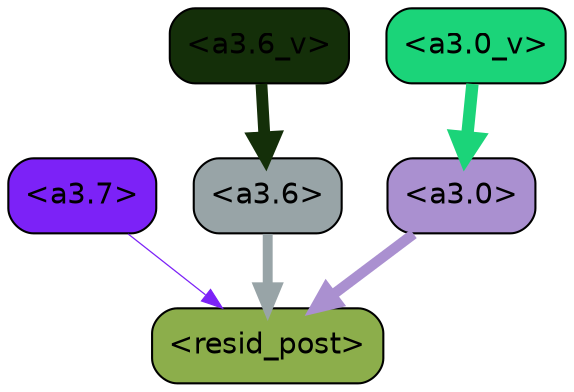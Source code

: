 strict digraph "" {
	graph [bgcolor=transparent,
		layout=dot,
		overlap=false,
		splines=true
	];
	"<a3.7>"	[color=black,
		fillcolor="#7c22f7",
		fontname=Helvetica,
		shape=box,
		style="filled, rounded"];
	"<resid_post>"	[color=black,
		fillcolor="#8cae4b",
		fontname=Helvetica,
		shape=box,
		style="filled, rounded"];
	"<a3.7>" -> "<resid_post>"	[color="#7c22f7",
		penwidth=0.6];
	"<a3.6>"	[color=black,
		fillcolor="#98a4a7",
		fontname=Helvetica,
		shape=box,
		style="filled, rounded"];
	"<a3.6>" -> "<resid_post>"	[color="#98a4a7",
		penwidth=4.748674273490906];
	"<a3.0>"	[color=black,
		fillcolor="#aa90d0",
		fontname=Helvetica,
		shape=box,
		style="filled, rounded"];
	"<a3.0>" -> "<resid_post>"	[color="#aa90d0",
		penwidth=5.004031300544739];
	"<a3.6_v>"	[color=black,
		fillcolor="#142f09",
		fontname=Helvetica,
		shape=box,
		style="filled, rounded"];
	"<a3.6_v>" -> "<a3.6>"	[color="#142f09",
		penwidth=5.669987380504608];
	"<a3.0_v>"	[color=black,
		fillcolor="#1bd479",
		fontname=Helvetica,
		shape=box,
		style="filled, rounded"];
	"<a3.0_v>" -> "<a3.0>"	[color="#1bd479",
		penwidth=5.9515902400016785];
}
